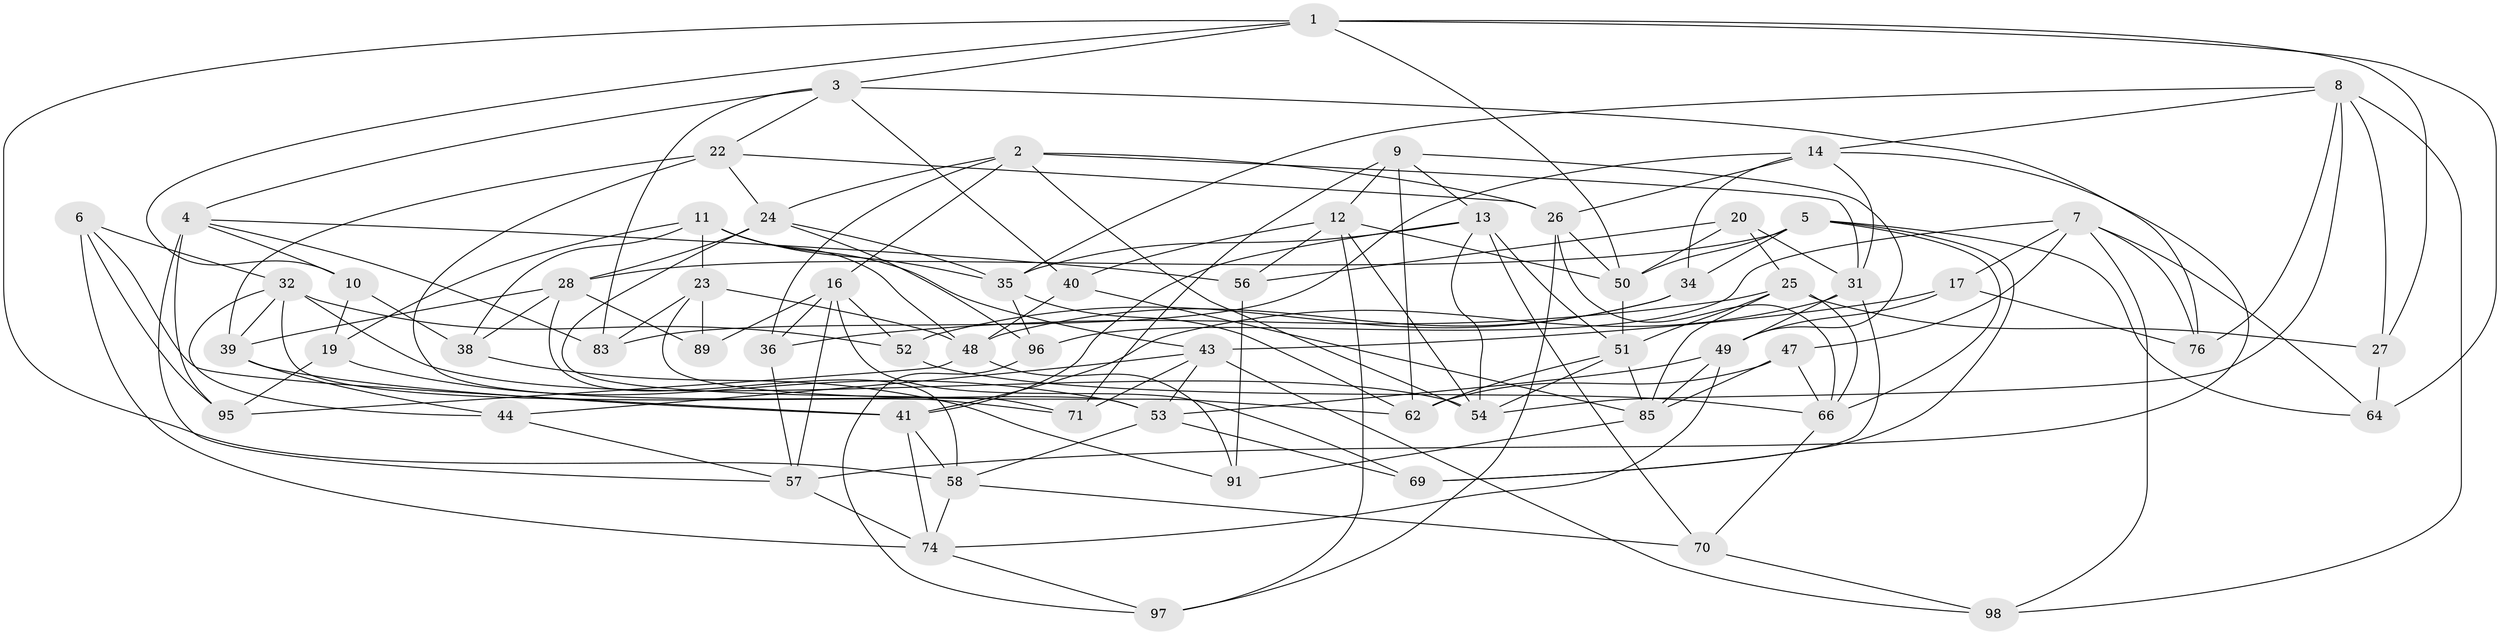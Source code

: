// original degree distribution, {4: 1.0}
// Generated by graph-tools (version 1.1) at 2025/11/02/21/25 10:11:16]
// undirected, 63 vertices, 160 edges
graph export_dot {
graph [start="1"]
  node [color=gray90,style=filled];
  1 [super="+29"];
  2 [super="+37"];
  3 [super="+72"];
  4 [super="+18"];
  5 [super="+15"];
  6;
  7 [super="+68"];
  8 [super="+21"];
  9 [super="+60"];
  10;
  11 [super="+86"];
  12 [super="+99"];
  13 [super="+82"];
  14 [super="+46"];
  16 [super="+94"];
  17;
  19;
  20;
  22 [super="+42"];
  23 [super="+87"];
  24 [super="+30"];
  25 [super="+73"];
  26 [super="+100"];
  27;
  28 [super="+75"];
  31 [super="+55"];
  32 [super="+33"];
  34;
  35 [super="+45"];
  36;
  38;
  39 [super="+67"];
  40;
  41 [super="+78"];
  43 [super="+79"];
  44;
  47;
  48 [super="+77"];
  49 [super="+61"];
  50 [super="+84"];
  51 [super="+88"];
  52;
  53 [super="+65"];
  54 [super="+92"];
  56;
  57 [super="+59"];
  58 [super="+63"];
  62 [super="+81"];
  64;
  66 [super="+90"];
  69;
  70;
  71;
  74 [super="+80"];
  76;
  83;
  85 [super="+93"];
  89;
  91;
  95;
  96;
  97;
  98;
  1 -- 64;
  1 -- 27;
  1 -- 10;
  1 -- 3;
  1 -- 58;
  1 -- 50;
  2 -- 36;
  2 -- 54;
  2 -- 26;
  2 -- 24;
  2 -- 16;
  2 -- 31;
  3 -- 83;
  3 -- 76;
  3 -- 22;
  3 -- 40;
  3 -- 4;
  4 -- 83;
  4 -- 10;
  4 -- 56;
  4 -- 95;
  4 -- 57;
  5 -- 64;
  5 -- 34;
  5 -- 69;
  5 -- 50;
  5 -- 28;
  5 -- 66;
  6 -- 41;
  6 -- 74;
  6 -- 95;
  6 -- 32;
  7 -- 47;
  7 -- 96;
  7 -- 98;
  7 -- 64;
  7 -- 17;
  7 -- 76;
  8 -- 27;
  8 -- 54;
  8 -- 76;
  8 -- 98;
  8 -- 35;
  8 -- 14;
  9 -- 71;
  9 -- 62 [weight=2];
  9 -- 13;
  9 -- 12;
  9 -- 49;
  10 -- 38;
  10 -- 19;
  11 -- 43;
  11 -- 38;
  11 -- 35;
  11 -- 19;
  11 -- 23;
  11 -- 48;
  12 -- 50;
  12 -- 97;
  12 -- 40;
  12 -- 56;
  12 -- 54;
  13 -- 70;
  13 -- 35;
  13 -- 41;
  13 -- 51;
  13 -- 54;
  14 -- 83;
  14 -- 57;
  14 -- 34;
  14 -- 26;
  14 -- 31;
  16 -- 52;
  16 -- 89;
  16 -- 57;
  16 -- 69;
  16 -- 36;
  17 -- 76;
  17 -- 49;
  17 -- 43;
  19 -- 95;
  19 -- 53;
  20 -- 50;
  20 -- 31;
  20 -- 56;
  20 -- 25;
  22 -- 39 [weight=2];
  22 -- 24;
  22 -- 26;
  22 -- 53;
  23 -- 62;
  23 -- 89 [weight=2];
  23 -- 83;
  23 -- 48;
  24 -- 28;
  24 -- 71;
  24 -- 35;
  24 -- 96;
  25 -- 27;
  25 -- 85;
  25 -- 36;
  25 -- 51;
  25 -- 66;
  26 -- 97;
  26 -- 50;
  26 -- 66;
  27 -- 64;
  28 -- 38;
  28 -- 39;
  28 -- 89;
  28 -- 58;
  31 -- 41;
  31 -- 69;
  31 -- 49;
  32 -- 39;
  32 -- 44;
  32 -- 71;
  32 -- 54;
  32 -- 52;
  34 -- 52;
  34 -- 48;
  35 -- 62;
  35 -- 96;
  36 -- 57;
  38 -- 91;
  39 -- 41;
  39 -- 44;
  40 -- 48;
  40 -- 85;
  41 -- 58;
  41 -- 74;
  43 -- 44;
  43 -- 98;
  43 -- 53;
  43 -- 71;
  44 -- 57;
  47 -- 66;
  47 -- 85;
  47 -- 62;
  48 -- 95;
  48 -- 91;
  49 -- 53;
  49 -- 85;
  49 -- 74;
  50 -- 51;
  51 -- 62;
  51 -- 85;
  51 -- 54;
  52 -- 66;
  53 -- 69;
  53 -- 58;
  56 -- 91;
  57 -- 74;
  58 -- 74;
  58 -- 70;
  66 -- 70;
  70 -- 98;
  74 -- 97;
  85 -- 91;
  96 -- 97;
}

